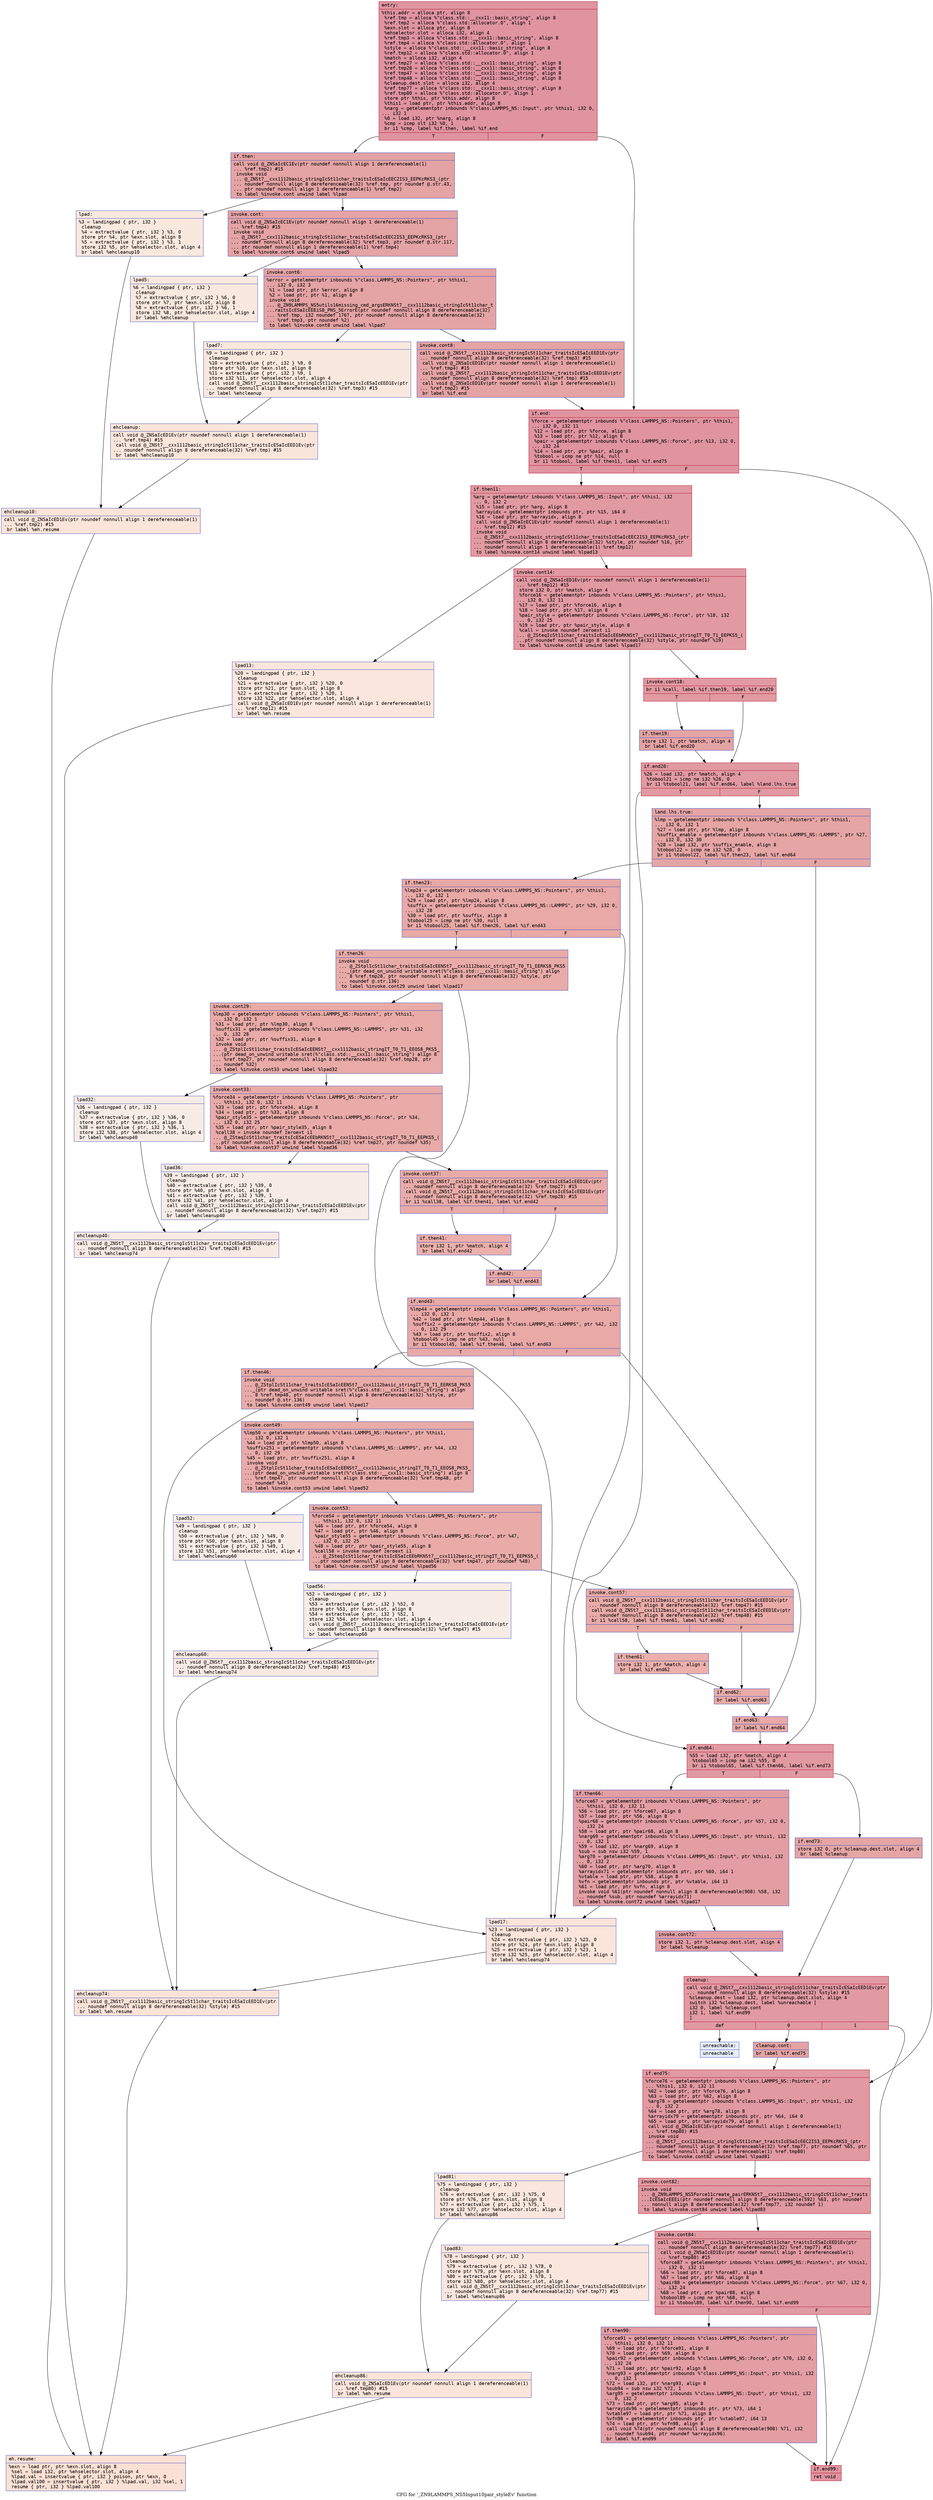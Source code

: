 digraph "CFG for '_ZN9LAMMPS_NS5Input10pair_styleEv' function" {
	label="CFG for '_ZN9LAMMPS_NS5Input10pair_styleEv' function";

	Node0x56287373c510 [shape=record,color="#b70d28ff", style=filled, fillcolor="#b70d2870" fontname="Courier",label="{entry:\l|  %this.addr = alloca ptr, align 8\l  %ref.tmp = alloca %\"class.std::__cxx11::basic_string\", align 8\l  %ref.tmp2 = alloca %\"class.std::allocator.0\", align 1\l  %exn.slot = alloca ptr, align 8\l  %ehselector.slot = alloca i32, align 4\l  %ref.tmp3 = alloca %\"class.std::__cxx11::basic_string\", align 8\l  %ref.tmp4 = alloca %\"class.std::allocator.0\", align 1\l  %style = alloca %\"class.std::__cxx11::basic_string\", align 8\l  %ref.tmp12 = alloca %\"class.std::allocator.0\", align 1\l  %match = alloca i32, align 4\l  %ref.tmp27 = alloca %\"class.std::__cxx11::basic_string\", align 8\l  %ref.tmp28 = alloca %\"class.std::__cxx11::basic_string\", align 8\l  %ref.tmp47 = alloca %\"class.std::__cxx11::basic_string\", align 8\l  %ref.tmp48 = alloca %\"class.std::__cxx11::basic_string\", align 8\l  %cleanup.dest.slot = alloca i32, align 4\l  %ref.tmp77 = alloca %\"class.std::__cxx11::basic_string\", align 8\l  %ref.tmp80 = alloca %\"class.std::allocator.0\", align 1\l  store ptr %this, ptr %this.addr, align 8\l  %this1 = load ptr, ptr %this.addr, align 8\l  %narg = getelementptr inbounds %\"class.LAMMPS_NS::Input\", ptr %this1, i32 0,\l... i32 1\l  %0 = load i32, ptr %narg, align 8\l  %cmp = icmp slt i32 %0, 1\l  br i1 %cmp, label %if.then, label %if.end\l|{<s0>T|<s1>F}}"];
	Node0x56287373c510:s0 -> Node0x56287373d500[tooltip="entry -> if.then\nProbability 37.50%" ];
	Node0x56287373c510:s1 -> Node0x56287373d570[tooltip="entry -> if.end\nProbability 62.50%" ];
	Node0x56287373d500 [shape=record,color="#3d50c3ff", style=filled, fillcolor="#c32e3170" fontname="Courier",label="{if.then:\l|  call void @_ZNSaIcEC1Ev(ptr noundef nonnull align 1 dereferenceable(1)\l... %ref.tmp2) #15\l  invoke void\l... @_ZNSt7__cxx1112basic_stringIcSt11char_traitsIcESaIcEEC2IS3_EEPKcRKS3_(ptr\l... noundef nonnull align 8 dereferenceable(32) %ref.tmp, ptr noundef @.str.43,\l... ptr noundef nonnull align 1 dereferenceable(1) %ref.tmp2)\l          to label %invoke.cont unwind label %lpad\l}"];
	Node0x56287373d500 -> Node0x56287373d810[tooltip="if.then -> invoke.cont\nProbability 100.00%" ];
	Node0x56287373d500 -> Node0x56287373cbc0[tooltip="if.then -> lpad\nProbability 0.00%" ];
	Node0x56287373d810 [shape=record,color="#3d50c3ff", style=filled, fillcolor="#c32e3170" fontname="Courier",label="{invoke.cont:\l|  call void @_ZNSaIcEC1Ev(ptr noundef nonnull align 1 dereferenceable(1)\l... %ref.tmp4) #15\l  invoke void\l... @_ZNSt7__cxx1112basic_stringIcSt11char_traitsIcESaIcEEC2IS3_EEPKcRKS3_(ptr\l... noundef nonnull align 8 dereferenceable(32) %ref.tmp3, ptr noundef @.str.117,\l... ptr noundef nonnull align 1 dereferenceable(1) %ref.tmp4)\l          to label %invoke.cont6 unwind label %lpad5\l}"];
	Node0x56287373d810 -> Node0x56287373dd40[tooltip="invoke.cont -> invoke.cont6\nProbability 100.00%" ];
	Node0x56287373d810 -> Node0x56287373dd90[tooltip="invoke.cont -> lpad5\nProbability 0.00%" ];
	Node0x56287373dd40 [shape=record,color="#3d50c3ff", style=filled, fillcolor="#c32e3170" fontname="Courier",label="{invoke.cont6:\l|  %error = getelementptr inbounds %\"class.LAMMPS_NS::Pointers\", ptr %this1,\l... i32 0, i32 3\l  %1 = load ptr, ptr %error, align 8\l  %2 = load ptr, ptr %1, align 8\l  invoke void\l... @_ZN9LAMMPS_NS5utils16missing_cmd_argsERKNSt7__cxx1112basic_stringIcSt11char_t\l...raitsIcESaIcEEEiS8_PNS_5ErrorE(ptr noundef nonnull align 8 dereferenceable(32)\l... %ref.tmp, i32 noundef 1767, ptr noundef nonnull align 8 dereferenceable(32)\l... %ref.tmp3, ptr noundef %2)\l          to label %invoke.cont8 unwind label %lpad7\l}"];
	Node0x56287373dd40 -> Node0x56287373ccd0[tooltip="invoke.cont6 -> invoke.cont8\nProbability 100.00%" ];
	Node0x56287373dd40 -> Node0x56287373e1f0[tooltip="invoke.cont6 -> lpad7\nProbability 0.00%" ];
	Node0x56287373ccd0 [shape=record,color="#3d50c3ff", style=filled, fillcolor="#c32e3170" fontname="Courier",label="{invoke.cont8:\l|  call void @_ZNSt7__cxx1112basic_stringIcSt11char_traitsIcESaIcEED1Ev(ptr\l... noundef nonnull align 8 dereferenceable(32) %ref.tmp3) #15\l  call void @_ZNSaIcED1Ev(ptr noundef nonnull align 1 dereferenceable(1)\l... %ref.tmp4) #15\l  call void @_ZNSt7__cxx1112basic_stringIcSt11char_traitsIcESaIcEED1Ev(ptr\l... noundef nonnull align 8 dereferenceable(32) %ref.tmp) #15\l  call void @_ZNSaIcED1Ev(ptr noundef nonnull align 1 dereferenceable(1)\l... %ref.tmp2) #15\l  br label %if.end\l}"];
	Node0x56287373ccd0 -> Node0x56287373d570[tooltip="invoke.cont8 -> if.end\nProbability 100.00%" ];
	Node0x56287373cbc0 [shape=record,color="#3d50c3ff", style=filled, fillcolor="#f2cab570" fontname="Courier",label="{lpad:\l|  %3 = landingpad \{ ptr, i32 \}\l          cleanup\l  %4 = extractvalue \{ ptr, i32 \} %3, 0\l  store ptr %4, ptr %exn.slot, align 8\l  %5 = extractvalue \{ ptr, i32 \} %3, 1\l  store i32 %5, ptr %ehselector.slot, align 4\l  br label %ehcleanup10\l}"];
	Node0x56287373cbc0 -> Node0x56287373ebb0[tooltip="lpad -> ehcleanup10\nProbability 100.00%" ];
	Node0x56287373dd90 [shape=record,color="#3d50c3ff", style=filled, fillcolor="#f2cab570" fontname="Courier",label="{lpad5:\l|  %6 = landingpad \{ ptr, i32 \}\l          cleanup\l  %7 = extractvalue \{ ptr, i32 \} %6, 0\l  store ptr %7, ptr %exn.slot, align 8\l  %8 = extractvalue \{ ptr, i32 \} %6, 1\l  store i32 %8, ptr %ehselector.slot, align 4\l  br label %ehcleanup\l}"];
	Node0x56287373dd90 -> Node0x56287373ef20[tooltip="lpad5 -> ehcleanup\nProbability 100.00%" ];
	Node0x56287373e1f0 [shape=record,color="#3d50c3ff", style=filled, fillcolor="#f2cab570" fontname="Courier",label="{lpad7:\l|  %9 = landingpad \{ ptr, i32 \}\l          cleanup\l  %10 = extractvalue \{ ptr, i32 \} %9, 0\l  store ptr %10, ptr %exn.slot, align 8\l  %11 = extractvalue \{ ptr, i32 \} %9, 1\l  store i32 %11, ptr %ehselector.slot, align 4\l  call void @_ZNSt7__cxx1112basic_stringIcSt11char_traitsIcESaIcEED1Ev(ptr\l... noundef nonnull align 8 dereferenceable(32) %ref.tmp3) #15\l  br label %ehcleanup\l}"];
	Node0x56287373e1f0 -> Node0x56287373ef20[tooltip="lpad7 -> ehcleanup\nProbability 100.00%" ];
	Node0x56287373ef20 [shape=record,color="#3d50c3ff", style=filled, fillcolor="#f4c5ad70" fontname="Courier",label="{ehcleanup:\l|  call void @_ZNSaIcED1Ev(ptr noundef nonnull align 1 dereferenceable(1)\l... %ref.tmp4) #15\l  call void @_ZNSt7__cxx1112basic_stringIcSt11char_traitsIcESaIcEED1Ev(ptr\l... noundef nonnull align 8 dereferenceable(32) %ref.tmp) #15\l  br label %ehcleanup10\l}"];
	Node0x56287373ef20 -> Node0x56287373ebb0[tooltip="ehcleanup -> ehcleanup10\nProbability 100.00%" ];
	Node0x56287373ebb0 [shape=record,color="#3d50c3ff", style=filled, fillcolor="#f5c1a970" fontname="Courier",label="{ehcleanup10:\l|  call void @_ZNSaIcED1Ev(ptr noundef nonnull align 1 dereferenceable(1)\l... %ref.tmp2) #15\l  br label %eh.resume\l}"];
	Node0x56287373ebb0 -> Node0x56287373f7d0[tooltip="ehcleanup10 -> eh.resume\nProbability 100.00%" ];
	Node0x56287373d570 [shape=record,color="#b70d28ff", style=filled, fillcolor="#b70d2870" fontname="Courier",label="{if.end:\l|  %force = getelementptr inbounds %\"class.LAMMPS_NS::Pointers\", ptr %this1,\l... i32 0, i32 11\l  %12 = load ptr, ptr %force, align 8\l  %13 = load ptr, ptr %12, align 8\l  %pair = getelementptr inbounds %\"class.LAMMPS_NS::Force\", ptr %13, i32 0,\l... i32 24\l  %14 = load ptr, ptr %pair, align 8\l  %tobool = icmp ne ptr %14, null\l  br i1 %tobool, label %if.then11, label %if.end75\l|{<s0>T|<s1>F}}"];
	Node0x56287373d570:s0 -> Node0x56287373fb60[tooltip="if.end -> if.then11\nProbability 62.50%" ];
	Node0x56287373d570:s1 -> Node0x56287373fbe0[tooltip="if.end -> if.end75\nProbability 37.50%" ];
	Node0x56287373fb60 [shape=record,color="#b70d28ff", style=filled, fillcolor="#bb1b2c70" fontname="Courier",label="{if.then11:\l|  %arg = getelementptr inbounds %\"class.LAMMPS_NS::Input\", ptr %this1, i32\l... 0, i32 2\l  %15 = load ptr, ptr %arg, align 8\l  %arrayidx = getelementptr inbounds ptr, ptr %15, i64 0\l  %16 = load ptr, ptr %arrayidx, align 8\l  call void @_ZNSaIcEC1Ev(ptr noundef nonnull align 1 dereferenceable(1)\l... %ref.tmp12) #15\l  invoke void\l... @_ZNSt7__cxx1112basic_stringIcSt11char_traitsIcESaIcEEC2IS3_EEPKcRKS3_(ptr\l... noundef nonnull align 8 dereferenceable(32) %style, ptr noundef %16, ptr\l... noundef nonnull align 1 dereferenceable(1) %ref.tmp12)\l          to label %invoke.cont14 unwind label %lpad13\l}"];
	Node0x56287373fb60 -> Node0x562873740140[tooltip="if.then11 -> invoke.cont14\nProbability 100.00%" ];
	Node0x56287373fb60 -> Node0x5628737401c0[tooltip="if.then11 -> lpad13\nProbability 0.00%" ];
	Node0x562873740140 [shape=record,color="#b70d28ff", style=filled, fillcolor="#bb1b2c70" fontname="Courier",label="{invoke.cont14:\l|  call void @_ZNSaIcED1Ev(ptr noundef nonnull align 1 dereferenceable(1)\l... %ref.tmp12) #15\l  store i32 0, ptr %match, align 4\l  %force16 = getelementptr inbounds %\"class.LAMMPS_NS::Pointers\", ptr %this1,\l... i32 0, i32 11\l  %17 = load ptr, ptr %force16, align 8\l  %18 = load ptr, ptr %17, align 8\l  %pair_style = getelementptr inbounds %\"class.LAMMPS_NS::Force\", ptr %18, i32\l... 0, i32 25\l  %19 = load ptr, ptr %pair_style, align 8\l  %call = invoke noundef zeroext i1\l... @_ZSteqIcSt11char_traitsIcESaIcEEbRKNSt7__cxx1112basic_stringIT_T0_T1_EEPKS5_(\l...ptr noundef nonnull align 8 dereferenceable(32) %style, ptr noundef %19)\l          to label %invoke.cont18 unwind label %lpad17\l}"];
	Node0x562873740140 -> Node0x562873740830[tooltip="invoke.cont14 -> invoke.cont18\nProbability 100.00%" ];
	Node0x562873740140 -> Node0x5628737408b0[tooltip="invoke.cont14 -> lpad17\nProbability 0.00%" ];
	Node0x562873740830 [shape=record,color="#b70d28ff", style=filled, fillcolor="#bb1b2c70" fontname="Courier",label="{invoke.cont18:\l|  br i1 %call, label %if.then19, label %if.end20\l|{<s0>T|<s1>F}}"];
	Node0x562873740830:s0 -> Node0x562873740b70[tooltip="invoke.cont18 -> if.then19\nProbability 50.00%" ];
	Node0x562873740830:s1 -> Node0x56287373d860[tooltip="invoke.cont18 -> if.end20\nProbability 50.00%" ];
	Node0x562873740b70 [shape=record,color="#3d50c3ff", style=filled, fillcolor="#c32e3170" fontname="Courier",label="{if.then19:\l|  store i32 1, ptr %match, align 4\l  br label %if.end20\l}"];
	Node0x562873740b70 -> Node0x56287373d860[tooltip="if.then19 -> if.end20\nProbability 100.00%" ];
	Node0x5628737401c0 [shape=record,color="#3d50c3ff", style=filled, fillcolor="#f3c7b170" fontname="Courier",label="{lpad13:\l|  %20 = landingpad \{ ptr, i32 \}\l          cleanup\l  %21 = extractvalue \{ ptr, i32 \} %20, 0\l  store ptr %21, ptr %exn.slot, align 8\l  %22 = extractvalue \{ ptr, i32 \} %20, 1\l  store i32 %22, ptr %ehselector.slot, align 4\l  call void @_ZNSaIcED1Ev(ptr noundef nonnull align 1 dereferenceable(1)\l... %ref.tmp12) #15\l  br label %eh.resume\l}"];
	Node0x5628737401c0 -> Node0x56287373f7d0[tooltip="lpad13 -> eh.resume\nProbability 100.00%" ];
	Node0x5628737408b0 [shape=record,color="#3d50c3ff", style=filled, fillcolor="#f5c1a970" fontname="Courier",label="{lpad17:\l|  %23 = landingpad \{ ptr, i32 \}\l          cleanup\l  %24 = extractvalue \{ ptr, i32 \} %23, 0\l  store ptr %24, ptr %exn.slot, align 8\l  %25 = extractvalue \{ ptr, i32 \} %23, 1\l  store i32 %25, ptr %ehselector.slot, align 4\l  br label %ehcleanup74\l}"];
	Node0x5628737408b0 -> Node0x5628737417c0[tooltip="lpad17 -> ehcleanup74\nProbability 100.00%" ];
	Node0x56287373d860 [shape=record,color="#b70d28ff", style=filled, fillcolor="#bb1b2c70" fontname="Courier",label="{if.end20:\l|  %26 = load i32, ptr %match, align 4\l  %tobool21 = icmp ne i32 %26, 0\l  br i1 %tobool21, label %if.end64, label %land.lhs.true\l|{<s0>T|<s1>F}}"];
	Node0x56287373d860:s0 -> Node0x5628737419c0[tooltip="if.end20 -> if.end64\nProbability 62.50%" ];
	Node0x56287373d860:s1 -> Node0x562873741a40[tooltip="if.end20 -> land.lhs.true\nProbability 37.50%" ];
	Node0x562873741a40 [shape=record,color="#3d50c3ff", style=filled, fillcolor="#c5333470" fontname="Courier",label="{land.lhs.true:\l|  %lmp = getelementptr inbounds %\"class.LAMMPS_NS::Pointers\", ptr %this1,\l... i32 0, i32 1\l  %27 = load ptr, ptr %lmp, align 8\l  %suffix_enable = getelementptr inbounds %\"class.LAMMPS_NS::LAMMPS\", ptr %27,\l... i32 0, i32 30\l  %28 = load i32, ptr %suffix_enable, align 8\l  %tobool22 = icmp ne i32 %28, 0\l  br i1 %tobool22, label %if.then23, label %if.end64\l|{<s0>T|<s1>F}}"];
	Node0x562873741a40:s0 -> Node0x562873741f00[tooltip="land.lhs.true -> if.then23\nProbability 62.50%" ];
	Node0x562873741a40:s1 -> Node0x5628737419c0[tooltip="land.lhs.true -> if.end64\nProbability 37.50%" ];
	Node0x562873741f00 [shape=record,color="#3d50c3ff", style=filled, fillcolor="#ca3b3770" fontname="Courier",label="{if.then23:\l|  %lmp24 = getelementptr inbounds %\"class.LAMMPS_NS::Pointers\", ptr %this1,\l... i32 0, i32 1\l  %29 = load ptr, ptr %lmp24, align 8\l  %suffix = getelementptr inbounds %\"class.LAMMPS_NS::LAMMPS\", ptr %29, i32 0,\l... i32 28\l  %30 = load ptr, ptr %suffix, align 8\l  %tobool25 = icmp ne ptr %30, null\l  br i1 %tobool25, label %if.then26, label %if.end43\l|{<s0>T|<s1>F}}"];
	Node0x562873741f00:s0 -> Node0x5628737423e0[tooltip="if.then23 -> if.then26\nProbability 62.50%" ];
	Node0x562873741f00:s1 -> Node0x562873742460[tooltip="if.then23 -> if.end43\nProbability 37.50%" ];
	Node0x5628737423e0 [shape=record,color="#3d50c3ff", style=filled, fillcolor="#cc403a70" fontname="Courier",label="{if.then26:\l|  invoke void\l... @_ZStplIcSt11char_traitsIcESaIcEENSt7__cxx1112basic_stringIT_T0_T1_EERKS8_PKS5\l..._(ptr dead_on_unwind writable sret(%\"class.std::__cxx11::basic_string\") align\l... 8 %ref.tmp28, ptr noundef nonnull align 8 dereferenceable(32) %style, ptr\l... noundef @.str.136)\l          to label %invoke.cont29 unwind label %lpad17\l}"];
	Node0x5628737423e0 -> Node0x5628737425f0[tooltip="if.then26 -> invoke.cont29\nProbability 100.00%" ];
	Node0x5628737423e0 -> Node0x5628737408b0[tooltip="if.then26 -> lpad17\nProbability 0.00%" ];
	Node0x5628737425f0 [shape=record,color="#3d50c3ff", style=filled, fillcolor="#cc403a70" fontname="Courier",label="{invoke.cont29:\l|  %lmp30 = getelementptr inbounds %\"class.LAMMPS_NS::Pointers\", ptr %this1,\l... i32 0, i32 1\l  %31 = load ptr, ptr %lmp30, align 8\l  %suffix31 = getelementptr inbounds %\"class.LAMMPS_NS::LAMMPS\", ptr %31, i32\l... 0, i32 28\l  %32 = load ptr, ptr %suffix31, align 8\l  invoke void\l... @_ZStplIcSt11char_traitsIcESaIcEENSt7__cxx1112basic_stringIT_T0_T1_EEOS8_PKS5_\l...(ptr dead_on_unwind writable sret(%\"class.std::__cxx11::basic_string\") align 8\l... %ref.tmp27, ptr noundef nonnull align 8 dereferenceable(32) %ref.tmp28, ptr\l... noundef %32)\l          to label %invoke.cont33 unwind label %lpad32\l}"];
	Node0x5628737425f0 -> Node0x562873742c70[tooltip="invoke.cont29 -> invoke.cont33\nProbability 100.00%" ];
	Node0x5628737425f0 -> Node0x562873742cf0[tooltip="invoke.cont29 -> lpad32\nProbability 0.00%" ];
	Node0x562873742c70 [shape=record,color="#3d50c3ff", style=filled, fillcolor="#cc403a70" fontname="Courier",label="{invoke.cont33:\l|  %force34 = getelementptr inbounds %\"class.LAMMPS_NS::Pointers\", ptr\l... %this1, i32 0, i32 11\l  %33 = load ptr, ptr %force34, align 8\l  %34 = load ptr, ptr %33, align 8\l  %pair_style35 = getelementptr inbounds %\"class.LAMMPS_NS::Force\", ptr %34,\l... i32 0, i32 25\l  %35 = load ptr, ptr %pair_style35, align 8\l  %call38 = invoke noundef zeroext i1\l... @_ZSteqIcSt11char_traitsIcESaIcEEbRKNSt7__cxx1112basic_stringIT_T0_T1_EEPKS5_(\l...ptr noundef nonnull align 8 dereferenceable(32) %ref.tmp27, ptr noundef %35)\l          to label %invoke.cont37 unwind label %lpad36\l}"];
	Node0x562873742c70 -> Node0x5628737432e0[tooltip="invoke.cont33 -> invoke.cont37\nProbability 100.00%" ];
	Node0x562873742c70 -> Node0x562873743360[tooltip="invoke.cont33 -> lpad36\nProbability 0.00%" ];
	Node0x5628737432e0 [shape=record,color="#3d50c3ff", style=filled, fillcolor="#cc403a70" fontname="Courier",label="{invoke.cont37:\l|  call void @_ZNSt7__cxx1112basic_stringIcSt11char_traitsIcESaIcEED1Ev(ptr\l... noundef nonnull align 8 dereferenceable(32) %ref.tmp27) #15\l  call void @_ZNSt7__cxx1112basic_stringIcSt11char_traitsIcESaIcEED1Ev(ptr\l... noundef nonnull align 8 dereferenceable(32) %ref.tmp28) #15\l  br i1 %call38, label %if.then41, label %if.end42\l|{<s0>T|<s1>F}}"];
	Node0x5628737432e0:s0 -> Node0x5628737435a0[tooltip="invoke.cont37 -> if.then41\nProbability 50.00%" ];
	Node0x5628737432e0:s1 -> Node0x562873743840[tooltip="invoke.cont37 -> if.end42\nProbability 50.00%" ];
	Node0x5628737435a0 [shape=record,color="#3d50c3ff", style=filled, fillcolor="#d24b4070" fontname="Courier",label="{if.then41:\l|  store i32 1, ptr %match, align 4\l  br label %if.end42\l}"];
	Node0x5628737435a0 -> Node0x562873743840[tooltip="if.then41 -> if.end42\nProbability 100.00%" ];
	Node0x562873742cf0 [shape=record,color="#3d50c3ff", style=filled, fillcolor="#ecd3c570" fontname="Courier",label="{lpad32:\l|  %36 = landingpad \{ ptr, i32 \}\l          cleanup\l  %37 = extractvalue \{ ptr, i32 \} %36, 0\l  store ptr %37, ptr %exn.slot, align 8\l  %38 = extractvalue \{ ptr, i32 \} %36, 1\l  store i32 %38, ptr %ehselector.slot, align 4\l  br label %ehcleanup40\l}"];
	Node0x562873742cf0 -> Node0x562873743d10[tooltip="lpad32 -> ehcleanup40\nProbability 100.00%" ];
	Node0x562873743360 [shape=record,color="#3d50c3ff", style=filled, fillcolor="#ecd3c570" fontname="Courier",label="{lpad36:\l|  %39 = landingpad \{ ptr, i32 \}\l          cleanup\l  %40 = extractvalue \{ ptr, i32 \} %39, 0\l  store ptr %40, ptr %exn.slot, align 8\l  %41 = extractvalue \{ ptr, i32 \} %39, 1\l  store i32 %41, ptr %ehselector.slot, align 4\l  call void @_ZNSt7__cxx1112basic_stringIcSt11char_traitsIcESaIcEED1Ev(ptr\l... noundef nonnull align 8 dereferenceable(32) %ref.tmp27) #15\l  br label %ehcleanup40\l}"];
	Node0x562873743360 -> Node0x562873743d10[tooltip="lpad36 -> ehcleanup40\nProbability 100.00%" ];
	Node0x562873743d10 [shape=record,color="#3d50c3ff", style=filled, fillcolor="#efcebd70" fontname="Courier",label="{ehcleanup40:\l|  call void @_ZNSt7__cxx1112basic_stringIcSt11char_traitsIcESaIcEED1Ev(ptr\l... noundef nonnull align 8 dereferenceable(32) %ref.tmp28) #15\l  br label %ehcleanup74\l}"];
	Node0x562873743d10 -> Node0x5628737417c0[tooltip="ehcleanup40 -> ehcleanup74\nProbability 100.00%" ];
	Node0x562873743840 [shape=record,color="#3d50c3ff", style=filled, fillcolor="#cc403a70" fontname="Courier",label="{if.end42:\l|  br label %if.end43\l}"];
	Node0x562873743840 -> Node0x562873742460[tooltip="if.end42 -> if.end43\nProbability 100.00%" ];
	Node0x562873742460 [shape=record,color="#3d50c3ff", style=filled, fillcolor="#ca3b3770" fontname="Courier",label="{if.end43:\l|  %lmp44 = getelementptr inbounds %\"class.LAMMPS_NS::Pointers\", ptr %this1,\l... i32 0, i32 1\l  %42 = load ptr, ptr %lmp44, align 8\l  %suffix2 = getelementptr inbounds %\"class.LAMMPS_NS::LAMMPS\", ptr %42, i32\l... 0, i32 29\l  %43 = load ptr, ptr %suffix2, align 8\l  %tobool45 = icmp ne ptr %43, null\l  br i1 %tobool45, label %if.then46, label %if.end63\l|{<s0>T|<s1>F}}"];
	Node0x562873742460:s0 -> Node0x562873744080[tooltip="if.end43 -> if.then46\nProbability 62.50%" ];
	Node0x562873742460:s1 -> Node0x5628737447c0[tooltip="if.end43 -> if.end63\nProbability 37.50%" ];
	Node0x562873744080 [shape=record,color="#3d50c3ff", style=filled, fillcolor="#cc403a70" fontname="Courier",label="{if.then46:\l|  invoke void\l... @_ZStplIcSt11char_traitsIcESaIcEENSt7__cxx1112basic_stringIT_T0_T1_EERKS8_PKS5\l..._(ptr dead_on_unwind writable sret(%\"class.std::__cxx11::basic_string\") align\l... 8 %ref.tmp48, ptr noundef nonnull align 8 dereferenceable(32) %style, ptr\l... noundef @.str.136)\l          to label %invoke.cont49 unwind label %lpad17\l}"];
	Node0x562873744080 -> Node0x5628737448f0[tooltip="if.then46 -> invoke.cont49\nProbability 100.00%" ];
	Node0x562873744080 -> Node0x5628737408b0[tooltip="if.then46 -> lpad17\nProbability 0.00%" ];
	Node0x5628737448f0 [shape=record,color="#3d50c3ff", style=filled, fillcolor="#cc403a70" fontname="Courier",label="{invoke.cont49:\l|  %lmp50 = getelementptr inbounds %\"class.LAMMPS_NS::Pointers\", ptr %this1,\l... i32 0, i32 1\l  %44 = load ptr, ptr %lmp50, align 8\l  %suffix251 = getelementptr inbounds %\"class.LAMMPS_NS::LAMMPS\", ptr %44, i32\l... 0, i32 29\l  %45 = load ptr, ptr %suffix251, align 8\l  invoke void\l... @_ZStplIcSt11char_traitsIcESaIcEENSt7__cxx1112basic_stringIT_T0_T1_EEOS8_PKS5_\l...(ptr dead_on_unwind writable sret(%\"class.std::__cxx11::basic_string\") align 8\l... %ref.tmp47, ptr noundef nonnull align 8 dereferenceable(32) %ref.tmp48, ptr\l... noundef %45)\l          to label %invoke.cont53 unwind label %lpad52\l}"];
	Node0x5628737448f0 -> Node0x562873744dd0[tooltip="invoke.cont49 -> invoke.cont53\nProbability 100.00%" ];
	Node0x5628737448f0 -> Node0x562873744e50[tooltip="invoke.cont49 -> lpad52\nProbability 0.00%" ];
	Node0x562873744dd0 [shape=record,color="#3d50c3ff", style=filled, fillcolor="#cc403a70" fontname="Courier",label="{invoke.cont53:\l|  %force54 = getelementptr inbounds %\"class.LAMMPS_NS::Pointers\", ptr\l... %this1, i32 0, i32 11\l  %46 = load ptr, ptr %force54, align 8\l  %47 = load ptr, ptr %46, align 8\l  %pair_style55 = getelementptr inbounds %\"class.LAMMPS_NS::Force\", ptr %47,\l... i32 0, i32 25\l  %48 = load ptr, ptr %pair_style55, align 8\l  %call58 = invoke noundef zeroext i1\l... @_ZSteqIcSt11char_traitsIcESaIcEEbRKNSt7__cxx1112basic_stringIT_T0_T1_EEPKS5_(\l...ptr noundef nonnull align 8 dereferenceable(32) %ref.tmp47, ptr noundef %48)\l          to label %invoke.cont57 unwind label %lpad56\l}"];
	Node0x562873744dd0 -> Node0x562873745bf0[tooltip="invoke.cont53 -> invoke.cont57\nProbability 100.00%" ];
	Node0x562873744dd0 -> Node0x562873745c70[tooltip="invoke.cont53 -> lpad56\nProbability 0.00%" ];
	Node0x562873745bf0 [shape=record,color="#3d50c3ff", style=filled, fillcolor="#cc403a70" fontname="Courier",label="{invoke.cont57:\l|  call void @_ZNSt7__cxx1112basic_stringIcSt11char_traitsIcESaIcEED1Ev(ptr\l... noundef nonnull align 8 dereferenceable(32) %ref.tmp47) #15\l  call void @_ZNSt7__cxx1112basic_stringIcSt11char_traitsIcESaIcEED1Ev(ptr\l... noundef nonnull align 8 dereferenceable(32) %ref.tmp48) #15\l  br i1 %call58, label %if.then61, label %if.end62\l|{<s0>T|<s1>F}}"];
	Node0x562873745bf0:s0 -> Node0x562873745eb0[tooltip="invoke.cont57 -> if.then61\nProbability 50.00%" ];
	Node0x562873745bf0:s1 -> Node0x562873746150[tooltip="invoke.cont57 -> if.end62\nProbability 50.00%" ];
	Node0x562873745eb0 [shape=record,color="#3d50c3ff", style=filled, fillcolor="#d24b4070" fontname="Courier",label="{if.then61:\l|  store i32 1, ptr %match, align 4\l  br label %if.end62\l}"];
	Node0x562873745eb0 -> Node0x562873746150[tooltip="if.then61 -> if.end62\nProbability 100.00%" ];
	Node0x562873744e50 [shape=record,color="#3d50c3ff", style=filled, fillcolor="#ecd3c570" fontname="Courier",label="{lpad52:\l|  %49 = landingpad \{ ptr, i32 \}\l          cleanup\l  %50 = extractvalue \{ ptr, i32 \} %49, 0\l  store ptr %50, ptr %exn.slot, align 8\l  %51 = extractvalue \{ ptr, i32 \} %49, 1\l  store i32 %51, ptr %ehselector.slot, align 4\l  br label %ehcleanup60\l}"];
	Node0x562873744e50 -> Node0x562873746620[tooltip="lpad52 -> ehcleanup60\nProbability 100.00%" ];
	Node0x562873745c70 [shape=record,color="#3d50c3ff", style=filled, fillcolor="#ecd3c570" fontname="Courier",label="{lpad56:\l|  %52 = landingpad \{ ptr, i32 \}\l          cleanup\l  %53 = extractvalue \{ ptr, i32 \} %52, 0\l  store ptr %53, ptr %exn.slot, align 8\l  %54 = extractvalue \{ ptr, i32 \} %52, 1\l  store i32 %54, ptr %ehselector.slot, align 4\l  call void @_ZNSt7__cxx1112basic_stringIcSt11char_traitsIcESaIcEED1Ev(ptr\l... noundef nonnull align 8 dereferenceable(32) %ref.tmp47) #15\l  br label %ehcleanup60\l}"];
	Node0x562873745c70 -> Node0x562873746620[tooltip="lpad56 -> ehcleanup60\nProbability 100.00%" ];
	Node0x562873746620 [shape=record,color="#3d50c3ff", style=filled, fillcolor="#efcebd70" fontname="Courier",label="{ehcleanup60:\l|  call void @_ZNSt7__cxx1112basic_stringIcSt11char_traitsIcESaIcEED1Ev(ptr\l... noundef nonnull align 8 dereferenceable(32) %ref.tmp48) #15\l  br label %ehcleanup74\l}"];
	Node0x562873746620 -> Node0x5628737417c0[tooltip="ehcleanup60 -> ehcleanup74\nProbability 100.00%" ];
	Node0x562873746150 [shape=record,color="#3d50c3ff", style=filled, fillcolor="#cc403a70" fontname="Courier",label="{if.end62:\l|  br label %if.end63\l}"];
	Node0x562873746150 -> Node0x5628737447c0[tooltip="if.end62 -> if.end63\nProbability 100.00%" ];
	Node0x5628737447c0 [shape=record,color="#3d50c3ff", style=filled, fillcolor="#ca3b3770" fontname="Courier",label="{if.end63:\l|  br label %if.end64\l}"];
	Node0x5628737447c0 -> Node0x5628737419c0[tooltip="if.end63 -> if.end64\nProbability 100.00%" ];
	Node0x5628737419c0 [shape=record,color="#b70d28ff", style=filled, fillcolor="#bb1b2c70" fontname="Courier",label="{if.end64:\l|  %55 = load i32, ptr %match, align 4\l  %tobool65 = icmp ne i32 %55, 0\l  br i1 %tobool65, label %if.then66, label %if.end73\l|{<s0>T|<s1>F}}"];
	Node0x5628737419c0:s0 -> Node0x562873746990[tooltip="if.end64 -> if.then66\nProbability 62.50%" ];
	Node0x5628737419c0:s1 -> Node0x562873746f20[tooltip="if.end64 -> if.end73\nProbability 37.50%" ];
	Node0x562873746990 [shape=record,color="#3d50c3ff", style=filled, fillcolor="#be242e70" fontname="Courier",label="{if.then66:\l|  %force67 = getelementptr inbounds %\"class.LAMMPS_NS::Pointers\", ptr\l... %this1, i32 0, i32 11\l  %56 = load ptr, ptr %force67, align 8\l  %57 = load ptr, ptr %56, align 8\l  %pair68 = getelementptr inbounds %\"class.LAMMPS_NS::Force\", ptr %57, i32 0,\l... i32 24\l  %58 = load ptr, ptr %pair68, align 8\l  %narg69 = getelementptr inbounds %\"class.LAMMPS_NS::Input\", ptr %this1, i32\l... 0, i32 1\l  %59 = load i32, ptr %narg69, align 8\l  %sub = sub nsw i32 %59, 1\l  %arg70 = getelementptr inbounds %\"class.LAMMPS_NS::Input\", ptr %this1, i32\l... 0, i32 2\l  %60 = load ptr, ptr %arg70, align 8\l  %arrayidx71 = getelementptr inbounds ptr, ptr %60, i64 1\l  %vtable = load ptr, ptr %58, align 8\l  %vfn = getelementptr inbounds ptr, ptr %vtable, i64 13\l  %61 = load ptr, ptr %vfn, align 8\l  invoke void %61(ptr noundef nonnull align 8 dereferenceable(908) %58, i32\l... noundef %sub, ptr noundef %arrayidx71)\l          to label %invoke.cont72 unwind label %lpad17\l}"];
	Node0x562873746990 -> Node0x562873747fc0[tooltip="if.then66 -> invoke.cont72\nProbability 100.00%" ];
	Node0x562873746990 -> Node0x5628737408b0[tooltip="if.then66 -> lpad17\nProbability 0.00%" ];
	Node0x562873747fc0 [shape=record,color="#3d50c3ff", style=filled, fillcolor="#be242e70" fontname="Courier",label="{invoke.cont72:\l|  store i32 1, ptr %cleanup.dest.slot, align 4\l  br label %cleanup\l}"];
	Node0x562873747fc0 -> Node0x5628737482f0[tooltip="invoke.cont72 -> cleanup\nProbability 100.00%" ];
	Node0x562873746f20 [shape=record,color="#3d50c3ff", style=filled, fillcolor="#c5333470" fontname="Courier",label="{if.end73:\l|  store i32 0, ptr %cleanup.dest.slot, align 4\l  br label %cleanup\l}"];
	Node0x562873746f20 -> Node0x5628737482f0[tooltip="if.end73 -> cleanup\nProbability 100.00%" ];
	Node0x5628737482f0 [shape=record,color="#b70d28ff", style=filled, fillcolor="#bb1b2c70" fontname="Courier",label="{cleanup:\l|  call void @_ZNSt7__cxx1112basic_stringIcSt11char_traitsIcESaIcEED1Ev(ptr\l... noundef nonnull align 8 dereferenceable(32) %style) #15\l  %cleanup.dest = load i32, ptr %cleanup.dest.slot, align 4\l  switch i32 %cleanup.dest, label %unreachable [\l    i32 0, label %cleanup.cont\l    i32 1, label %if.end99\l  ]\l|{<s0>def|<s1>0|<s2>1}}"];
	Node0x5628737482f0:s0 -> Node0x5628737484c0[tooltip="cleanup -> unreachable\nProbability 0.00%" ];
	Node0x5628737482f0:s1 -> Node0x5628737486a0[tooltip="cleanup -> cleanup.cont\nProbability 50.00%" ];
	Node0x5628737482f0:s2 -> Node0x562873748720[tooltip="cleanup -> if.end99\nProbability 50.00%" ];
	Node0x5628737486a0 [shape=record,color="#3d50c3ff", style=filled, fillcolor="#c32e3170" fontname="Courier",label="{cleanup.cont:\l|  br label %if.end75\l}"];
	Node0x5628737486a0 -> Node0x56287373fbe0[tooltip="cleanup.cont -> if.end75\nProbability 100.00%" ];
	Node0x5628737417c0 [shape=record,color="#3d50c3ff", style=filled, fillcolor="#f6bfa670" fontname="Courier",label="{ehcleanup74:\l|  call void @_ZNSt7__cxx1112basic_stringIcSt11char_traitsIcESaIcEED1Ev(ptr\l... noundef nonnull align 8 dereferenceable(32) %style) #15\l  br label %eh.resume\l}"];
	Node0x5628737417c0 -> Node0x56287373f7d0[tooltip="ehcleanup74 -> eh.resume\nProbability 100.00%" ];
	Node0x56287373fbe0 [shape=record,color="#b70d28ff", style=filled, fillcolor="#bb1b2c70" fontname="Courier",label="{if.end75:\l|  %force76 = getelementptr inbounds %\"class.LAMMPS_NS::Pointers\", ptr\l... %this1, i32 0, i32 11\l  %62 = load ptr, ptr %force76, align 8\l  %63 = load ptr, ptr %62, align 8\l  %arg78 = getelementptr inbounds %\"class.LAMMPS_NS::Input\", ptr %this1, i32\l... 0, i32 2\l  %64 = load ptr, ptr %arg78, align 8\l  %arrayidx79 = getelementptr inbounds ptr, ptr %64, i64 0\l  %65 = load ptr, ptr %arrayidx79, align 8\l  call void @_ZNSaIcEC1Ev(ptr noundef nonnull align 1 dereferenceable(1)\l... %ref.tmp80) #15\l  invoke void\l... @_ZNSt7__cxx1112basic_stringIcSt11char_traitsIcESaIcEEC2IS3_EEPKcRKS3_(ptr\l... noundef nonnull align 8 dereferenceable(32) %ref.tmp77, ptr noundef %65, ptr\l... noundef nonnull align 1 dereferenceable(1) %ref.tmp80)\l          to label %invoke.cont82 unwind label %lpad81\l}"];
	Node0x56287373fbe0 -> Node0x562873748f80[tooltip="if.end75 -> invoke.cont82\nProbability 100.00%" ];
	Node0x56287373fbe0 -> Node0x562873749000[tooltip="if.end75 -> lpad81\nProbability 0.00%" ];
	Node0x562873748f80 [shape=record,color="#b70d28ff", style=filled, fillcolor="#bb1b2c70" fontname="Courier",label="{invoke.cont82:\l|  invoke void\l... @_ZN9LAMMPS_NS5Force11create_pairERKNSt7__cxx1112basic_stringIcSt11char_traits\l...IcESaIcEEEi(ptr noundef nonnull align 8 dereferenceable(592) %63, ptr noundef\l... nonnull align 8 dereferenceable(32) %ref.tmp77, i32 noundef 1)\l          to label %invoke.cont84 unwind label %lpad83\l}"];
	Node0x562873748f80 -> Node0x562873748f30[tooltip="invoke.cont82 -> invoke.cont84\nProbability 100.00%" ];
	Node0x562873748f80 -> Node0x5628737492a0[tooltip="invoke.cont82 -> lpad83\nProbability 0.00%" ];
	Node0x562873748f30 [shape=record,color="#b70d28ff", style=filled, fillcolor="#bb1b2c70" fontname="Courier",label="{invoke.cont84:\l|  call void @_ZNSt7__cxx1112basic_stringIcSt11char_traitsIcESaIcEED1Ev(ptr\l... noundef nonnull align 8 dereferenceable(32) %ref.tmp77) #15\l  call void @_ZNSaIcED1Ev(ptr noundef nonnull align 1 dereferenceable(1)\l... %ref.tmp80) #15\l  %force87 = getelementptr inbounds %\"class.LAMMPS_NS::Pointers\", ptr %this1,\l... i32 0, i32 11\l  %66 = load ptr, ptr %force87, align 8\l  %67 = load ptr, ptr %66, align 8\l  %pair88 = getelementptr inbounds %\"class.LAMMPS_NS::Force\", ptr %67, i32 0,\l... i32 24\l  %68 = load ptr, ptr %pair88, align 8\l  %tobool89 = icmp ne ptr %68, null\l  br i1 %tobool89, label %if.then90, label %if.end99\l|{<s0>T|<s1>F}}"];
	Node0x562873748f30:s0 -> Node0x562873749b50[tooltip="invoke.cont84 -> if.then90\nProbability 62.50%" ];
	Node0x562873748f30:s1 -> Node0x562873748720[tooltip="invoke.cont84 -> if.end99\nProbability 37.50%" ];
	Node0x562873749b50 [shape=record,color="#3d50c3ff", style=filled, fillcolor="#be242e70" fontname="Courier",label="{if.then90:\l|  %force91 = getelementptr inbounds %\"class.LAMMPS_NS::Pointers\", ptr\l... %this1, i32 0, i32 11\l  %69 = load ptr, ptr %force91, align 8\l  %70 = load ptr, ptr %69, align 8\l  %pair92 = getelementptr inbounds %\"class.LAMMPS_NS::Force\", ptr %70, i32 0,\l... i32 24\l  %71 = load ptr, ptr %pair92, align 8\l  %narg93 = getelementptr inbounds %\"class.LAMMPS_NS::Input\", ptr %this1, i32\l... 0, i32 1\l  %72 = load i32, ptr %narg93, align 8\l  %sub94 = sub nsw i32 %72, 1\l  %arg95 = getelementptr inbounds %\"class.LAMMPS_NS::Input\", ptr %this1, i32\l... 0, i32 2\l  %73 = load ptr, ptr %arg95, align 8\l  %arrayidx96 = getelementptr inbounds ptr, ptr %73, i64 1\l  %vtable97 = load ptr, ptr %71, align 8\l  %vfn98 = getelementptr inbounds ptr, ptr %vtable97, i64 13\l  %74 = load ptr, ptr %vfn98, align 8\l  call void %74(ptr noundef nonnull align 8 dereferenceable(908) %71, i32\l... noundef %sub94, ptr noundef %arrayidx96)\l  br label %if.end99\l}"];
	Node0x562873749b50 -> Node0x562873748720[tooltip="if.then90 -> if.end99\nProbability 100.00%" ];
	Node0x562873749000 [shape=record,color="#3d50c3ff", style=filled, fillcolor="#f3c7b170" fontname="Courier",label="{lpad81:\l|  %75 = landingpad \{ ptr, i32 \}\l          cleanup\l  %76 = extractvalue \{ ptr, i32 \} %75, 0\l  store ptr %76, ptr %exn.slot, align 8\l  %77 = extractvalue \{ ptr, i32 \} %75, 1\l  store i32 %77, ptr %ehselector.slot, align 4\l  br label %ehcleanup86\l}"];
	Node0x562873749000 -> Node0x56287374a910[tooltip="lpad81 -> ehcleanup86\nProbability 100.00%" ];
	Node0x5628737492a0 [shape=record,color="#3d50c3ff", style=filled, fillcolor="#f3c7b170" fontname="Courier",label="{lpad83:\l|  %78 = landingpad \{ ptr, i32 \}\l          cleanup\l  %79 = extractvalue \{ ptr, i32 \} %78, 0\l  store ptr %79, ptr %exn.slot, align 8\l  %80 = extractvalue \{ ptr, i32 \} %78, 1\l  store i32 %80, ptr %ehselector.slot, align 4\l  call void @_ZNSt7__cxx1112basic_stringIcSt11char_traitsIcESaIcEED1Ev(ptr\l... noundef nonnull align 8 dereferenceable(32) %ref.tmp77) #15\l  br label %ehcleanup86\l}"];
	Node0x5628737492a0 -> Node0x56287374a910[tooltip="lpad83 -> ehcleanup86\nProbability 100.00%" ];
	Node0x56287374a910 [shape=record,color="#3d50c3ff", style=filled, fillcolor="#f5c1a970" fontname="Courier",label="{ehcleanup86:\l|  call void @_ZNSaIcED1Ev(ptr noundef nonnull align 1 dereferenceable(1)\l... %ref.tmp80) #15\l  br label %eh.resume\l}"];
	Node0x56287374a910 -> Node0x56287373f7d0[tooltip="ehcleanup86 -> eh.resume\nProbability 100.00%" ];
	Node0x562873748720 [shape=record,color="#b70d28ff", style=filled, fillcolor="#b70d2870" fontname="Courier",label="{if.end99:\l|  ret void\l}"];
	Node0x56287373f7d0 [shape=record,color="#3d50c3ff", style=filled, fillcolor="#f7b99e70" fontname="Courier",label="{eh.resume:\l|  %exn = load ptr, ptr %exn.slot, align 8\l  %sel = load i32, ptr %ehselector.slot, align 4\l  %lpad.val = insertvalue \{ ptr, i32 \} poison, ptr %exn, 0\l  %lpad.val100 = insertvalue \{ ptr, i32 \} %lpad.val, i32 %sel, 1\l  resume \{ ptr, i32 \} %lpad.val100\l}"];
	Node0x5628737484c0 [shape=record,color="#3d50c3ff", style=filled, fillcolor="#c5d6f270" fontname="Courier",label="{unreachable:\l|  unreachable\l}"];
}
